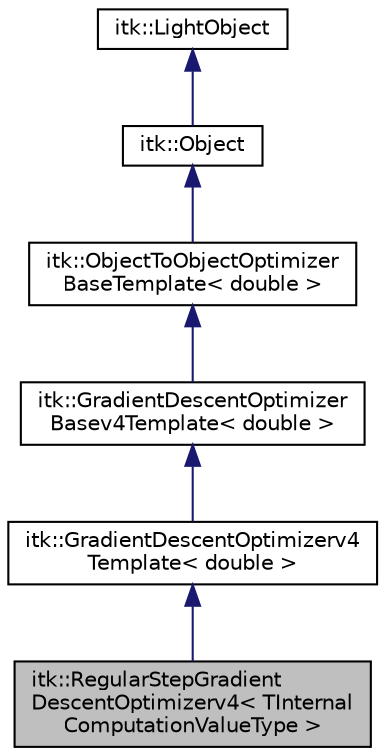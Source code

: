 digraph "itk::RegularStepGradientDescentOptimizerv4&lt; TInternalComputationValueType &gt;"
{
 // LATEX_PDF_SIZE
  edge [fontname="Helvetica",fontsize="10",labelfontname="Helvetica",labelfontsize="10"];
  node [fontname="Helvetica",fontsize="10",shape=record];
  Node1 [label="itk::RegularStepGradient\lDescentOptimizerv4\< TInternal\lComputationValueType \>",height=0.2,width=0.4,color="black", fillcolor="grey75", style="filled", fontcolor="black",tooltip="Regular Step Gradient descent optimizer."];
  Node2 -> Node1 [dir="back",color="midnightblue",fontsize="10",style="solid",fontname="Helvetica"];
  Node2 [label="itk::GradientDescentOptimizerv4\lTemplate\< double \>",height=0.2,width=0.4,color="black", fillcolor="white", style="filled",URL="$classitk_1_1GradientDescentOptimizerv4Template.html",tooltip=" "];
  Node3 -> Node2 [dir="back",color="midnightblue",fontsize="10",style="solid",fontname="Helvetica"];
  Node3 [label="itk::GradientDescentOptimizer\lBasev4Template\< double \>",height=0.2,width=0.4,color="black", fillcolor="white", style="filled",URL="$classitk_1_1GradientDescentOptimizerBasev4Template.html",tooltip=" "];
  Node4 -> Node3 [dir="back",color="midnightblue",fontsize="10",style="solid",fontname="Helvetica"];
  Node4 [label="itk::ObjectToObjectOptimizer\lBaseTemplate\< double \>",height=0.2,width=0.4,color="black", fillcolor="white", style="filled",URL="$classitk_1_1ObjectToObjectOptimizerBaseTemplate.html",tooltip=" "];
  Node5 -> Node4 [dir="back",color="midnightblue",fontsize="10",style="solid",fontname="Helvetica"];
  Node5 [label="itk::Object",height=0.2,width=0.4,color="black", fillcolor="white", style="filled",URL="$classitk_1_1Object.html",tooltip="Base class for most ITK classes."];
  Node6 -> Node5 [dir="back",color="midnightblue",fontsize="10",style="solid",fontname="Helvetica"];
  Node6 [label="itk::LightObject",height=0.2,width=0.4,color="black", fillcolor="white", style="filled",URL="$classitk_1_1LightObject.html",tooltip="Light weight base class for most itk classes."];
}
